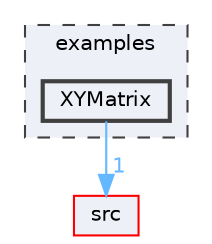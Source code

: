digraph "/home/runner/work/FastLED/FastLED/examples/XYMatrix"
{
 // LATEX_PDF_SIZE
  bgcolor="transparent";
  edge [fontname=Helvetica,fontsize=10,labelfontname=Helvetica,labelfontsize=10];
  node [fontname=Helvetica,fontsize=10,shape=box,height=0.2,width=0.4];
  compound=true
  subgraph clusterdir_d28a4824dc47e487b107a5db32ef43c4 {
    graph [ bgcolor="#edf0f7", pencolor="grey25", label="examples", fontname=Helvetica,fontsize=10 style="filled,dashed", URL="dir_d28a4824dc47e487b107a5db32ef43c4.html",tooltip=""]
  dir_a1f73a1624754db6b6179d3280e34825 [label="XYMatrix", fillcolor="#edf0f7", color="grey25", style="filled,bold", URL="dir_a1f73a1624754db6b6179d3280e34825.html",tooltip=""];
  }
  dir_68267d1309a1af8e8297ef4c3efbcdba [label="src", fillcolor="#edf0f7", color="red", style="filled", URL="dir_68267d1309a1af8e8297ef4c3efbcdba.html",tooltip=""];
  dir_a1f73a1624754db6b6179d3280e34825->dir_68267d1309a1af8e8297ef4c3efbcdba [headlabel="1", labeldistance=1.5 headhref="dir_000085_000073.html" href="dir_000085_000073.html" color="steelblue1" fontcolor="steelblue1"];
}
